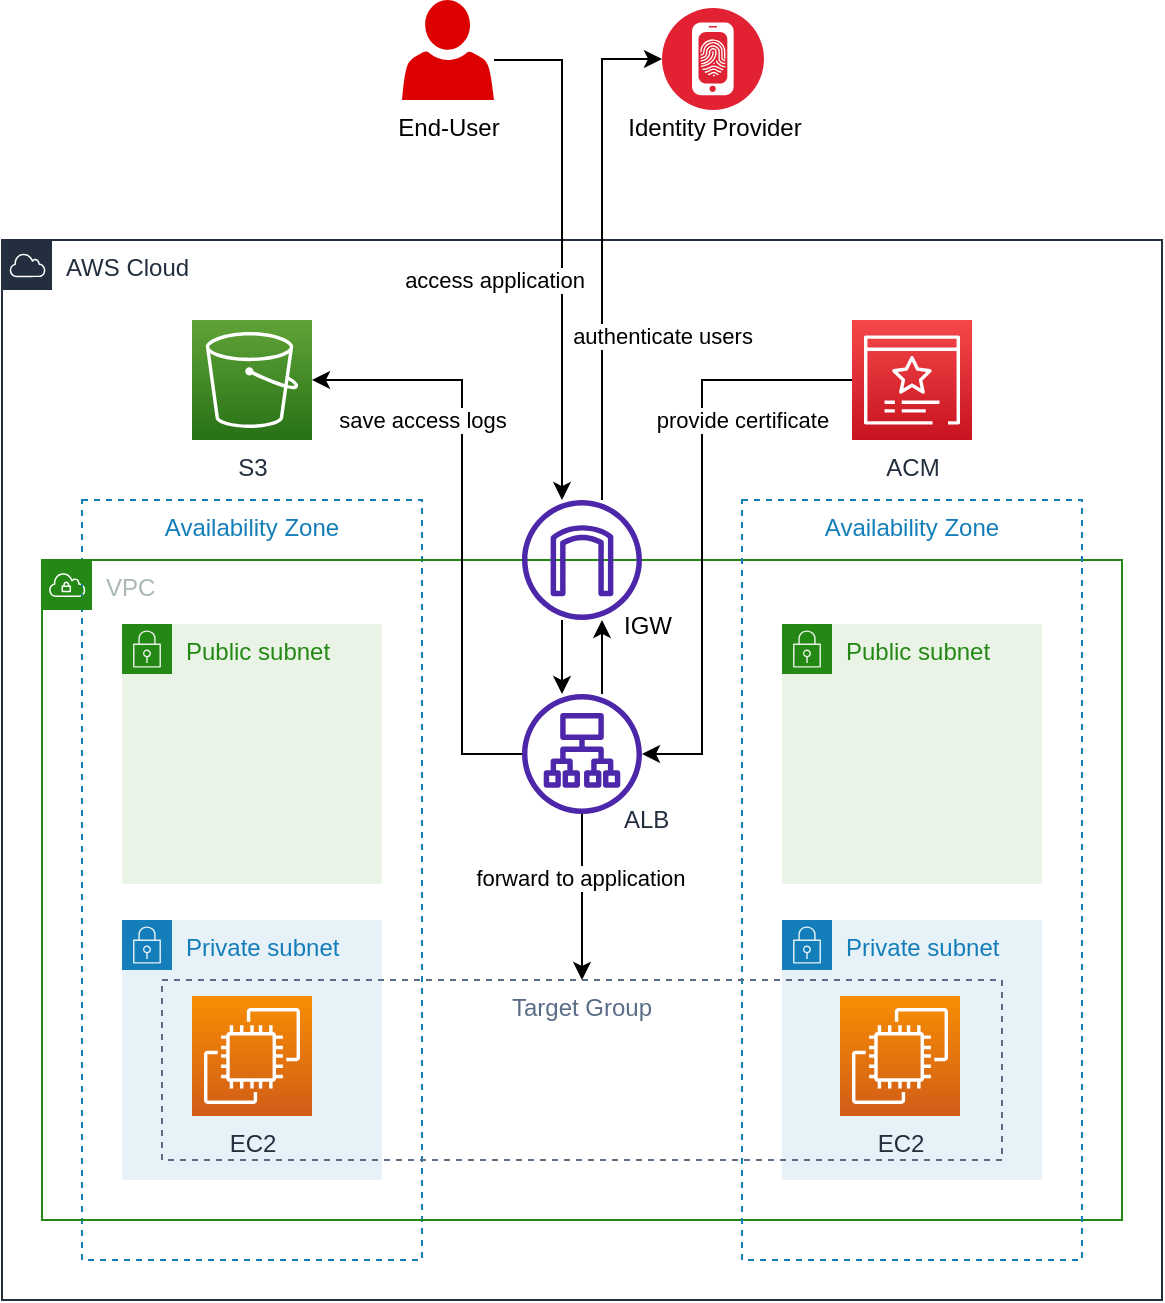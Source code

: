 <mxfile version="20.7.4" type="device"><diagram id="2pyYL34U28f_UCvVQH4k" name="Seite-1"><mxGraphModel dx="-1839" dy="1801" grid="1" gridSize="10" guides="1" tooltips="1" connect="1" arrows="1" fold="1" page="1" pageScale="1" pageWidth="1169" pageHeight="827" math="0" shadow="0"><root><mxCell id="0"/><mxCell id="1" parent="0"/><mxCell id="lRmxtw9xwGhiraFbsYv7-60" value="Private subnet" style="points=[[0,0],[0.25,0],[0.5,0],[0.75,0],[1,0],[1,0.25],[1,0.5],[1,0.75],[1,1],[0.75,1],[0.5,1],[0.25,1],[0,1],[0,0.75],[0,0.5],[0,0.25]];outlineConnect=0;gradientColor=none;html=1;whiteSpace=wrap;fontSize=12;fontStyle=0;container=1;pointerEvents=0;collapsible=0;recursiveResize=0;shape=mxgraph.aws4.group;grIcon=mxgraph.aws4.group_security_group;grStroke=0;strokeColor=#147EBA;fillColor=#E6F2F8;verticalAlign=top;align=left;spacingLeft=30;fontColor=#147EBA;dashed=0;" parent="1" vertex="1"><mxGeometry x="3910" y="-280" width="130" height="130" as="geometry"/></mxCell><mxCell id="lRmxtw9xwGhiraFbsYv7-62" value="Availability Zone" style="fillColor=none;strokeColor=#147EBA;dashed=1;verticalAlign=top;fontStyle=0;fontColor=#147EBA;" parent="1" vertex="1"><mxGeometry x="3890" y="-490" width="170" height="380" as="geometry"/></mxCell><mxCell id="lRmxtw9xwGhiraFbsYv7-64" value="EC2" style="sketch=0;points=[[0,0,0],[0.25,0,0],[0.5,0,0],[0.75,0,0],[1,0,0],[0,1,0],[0.25,1,0],[0.5,1,0],[0.75,1,0],[1,1,0],[0,0.25,0],[0,0.5,0],[0,0.75,0],[1,0.25,0],[1,0.5,0],[1,0.75,0]];outlineConnect=0;fontColor=#232F3E;gradientColor=#F78E04;gradientDirection=north;fillColor=#D05C17;strokeColor=#ffffff;dashed=0;verticalLabelPosition=bottom;verticalAlign=top;align=center;html=1;fontSize=12;fontStyle=0;aspect=fixed;shape=mxgraph.aws4.resourceIcon;resIcon=mxgraph.aws4.ec2;" parent="1" vertex="1"><mxGeometry x="3945" y="-242" width="60" height="60" as="geometry"/></mxCell><mxCell id="lRmxtw9xwGhiraFbsYv7-72" value="VPC" style="points=[[0,0],[0.25,0],[0.5,0],[0.75,0],[1,0],[1,0.25],[1,0.5],[1,0.75],[1,1],[0.75,1],[0.5,1],[0.25,1],[0,1],[0,0.75],[0,0.5],[0,0.25]];outlineConnect=0;gradientColor=none;html=1;whiteSpace=wrap;fontSize=12;fontStyle=0;container=1;pointerEvents=0;collapsible=0;recursiveResize=0;shape=mxgraph.aws4.group;grIcon=mxgraph.aws4.group_vpc;strokeColor=#248814;fillColor=none;verticalAlign=top;align=left;spacingLeft=30;fontColor=#AAB7B8;dashed=0;" parent="1" vertex="1"><mxGeometry x="3870" y="-460" width="540" height="330" as="geometry"/></mxCell><mxCell id="lRmxtw9xwGhiraFbsYv7-73" value="IGW" style="sketch=0;outlineConnect=0;gradientColor=none;fillColor=#4D27AA;strokeColor=none;dashed=0;verticalLabelPosition=bottom;verticalAlign=top;align=left;html=1;aspect=fixed;pointerEvents=1;shape=mxgraph.aws4.internet_gateway;shadow=0;labelPosition=right;spacing=-9;" parent="lRmxtw9xwGhiraFbsYv7-72" vertex="1"><mxGeometry x="240" y="-30" width="60" height="60" as="geometry"/></mxCell><mxCell id="lRmxtw9xwGhiraFbsYv7-75" value="AWS Cloud" style="points=[[0,0],[0.25,0],[0.5,0],[0.75,0],[1,0],[1,0.25],[1,0.5],[1,0.75],[1,1],[0.75,1],[0.5,1],[0.25,1],[0,1],[0,0.75],[0,0.5],[0,0.25]];outlineConnect=0;gradientColor=none;html=1;whiteSpace=wrap;fontSize=12;fontStyle=0;container=1;pointerEvents=0;collapsible=0;recursiveResize=0;shape=mxgraph.aws4.group;grIcon=mxgraph.aws4.group_aws_cloud;strokeColor=#232F3E;fillColor=none;verticalAlign=top;align=left;spacingLeft=30;fontColor=#232F3E;dashed=0;shadow=0;sketch=0;" parent="1" vertex="1"><mxGeometry x="3850" y="-620" width="580" height="530" as="geometry"/></mxCell><mxCell id="lRmxtw9xwGhiraFbsYv7-63" value="Availability Zone" style="fillColor=none;strokeColor=#147EBA;dashed=1;verticalAlign=top;fontStyle=0;fontColor=#147EBA;" parent="lRmxtw9xwGhiraFbsYv7-75" vertex="1"><mxGeometry x="370" y="130" width="170" height="380" as="geometry"/></mxCell><mxCell id="lRmxtw9xwGhiraFbsYv7-65" value="ALB" style="sketch=0;outlineConnect=0;fontColor=#232F3E;gradientColor=none;fillColor=#4D27AA;strokeColor=none;dashed=0;verticalLabelPosition=bottom;verticalAlign=top;align=left;html=1;fontSize=12;fontStyle=0;aspect=fixed;pointerEvents=1;shape=mxgraph.aws4.application_load_balancer;labelPosition=right;spacing=-9;" parent="lRmxtw9xwGhiraFbsYv7-75" vertex="1"><mxGeometry x="260" y="227" width="60" height="60" as="geometry"/></mxCell><mxCell id="Nim2ooXp-eyVJxYVRgSN-13" style="edgeStyle=orthogonalEdgeStyle;rounded=0;orthogonalLoop=1;jettySize=auto;html=1;" parent="lRmxtw9xwGhiraFbsYv7-75" source="Nim2ooXp-eyVJxYVRgSN-1" target="lRmxtw9xwGhiraFbsYv7-65" edge="1"><mxGeometry relative="1" as="geometry"><Array as="points"><mxPoint x="350" y="70"/><mxPoint x="350" y="257"/></Array></mxGeometry></mxCell><mxCell id="n4ZI-h1rWz0jh4UIumWI-2" value="provide certificate" style="edgeLabel;html=1;align=center;verticalAlign=middle;resizable=0;points=[];" vertex="1" connectable="0" parent="Nim2ooXp-eyVJxYVRgSN-13"><mxGeometry x="-0.335" y="1" relative="1" as="geometry"><mxPoint x="19" y="-2" as="offset"/></mxGeometry></mxCell><mxCell id="Nim2ooXp-eyVJxYVRgSN-1" value="ACM" style="sketch=0;points=[[0,0,0],[0.25,0,0],[0.5,0,0],[0.75,0,0],[1,0,0],[0,1,0],[0.25,1,0],[0.5,1,0],[0.75,1,0],[1,1,0],[0,0.25,0],[0,0.5,0],[0,0.75,0],[1,0.25,0],[1,0.5,0],[1,0.75,0]];outlineConnect=0;fontColor=#232F3E;gradientColor=#F54749;gradientDirection=north;fillColor=#C7131F;strokeColor=#ffffff;dashed=0;verticalLabelPosition=bottom;verticalAlign=top;align=center;html=1;fontSize=12;fontStyle=0;aspect=fixed;shape=mxgraph.aws4.resourceIcon;resIcon=mxgraph.aws4.certificate_manager_3;labelPosition=center;" parent="lRmxtw9xwGhiraFbsYv7-75" vertex="1"><mxGeometry x="425" y="40" width="60" height="60" as="geometry"/></mxCell><mxCell id="Nim2ooXp-eyVJxYVRgSN-10" value="S3" style="sketch=0;points=[[0,0,0],[0.25,0,0],[0.5,0,0],[0.75,0,0],[1,0,0],[0,1,0],[0.25,1,0],[0.5,1,0],[0.75,1,0],[1,1,0],[0,0.25,0],[0,0.5,0],[0,0.75,0],[1,0.25,0],[1,0.5,0],[1,0.75,0]];outlineConnect=0;fontColor=#232F3E;gradientColor=#60A337;gradientDirection=north;fillColor=#277116;strokeColor=#ffffff;dashed=0;verticalLabelPosition=bottom;verticalAlign=top;align=center;html=1;fontSize=12;fontStyle=0;aspect=fixed;shape=mxgraph.aws4.resourceIcon;resIcon=mxgraph.aws4.s3;labelPosition=center;" parent="lRmxtw9xwGhiraFbsYv7-75" vertex="1"><mxGeometry x="95" y="40" width="60" height="60" as="geometry"/></mxCell><mxCell id="Nim2ooXp-eyVJxYVRgSN-12" style="edgeStyle=orthogonalEdgeStyle;rounded=0;orthogonalLoop=1;jettySize=auto;html=1;entryX=1;entryY=0.5;entryDx=0;entryDy=0;entryPerimeter=0;" parent="lRmxtw9xwGhiraFbsYv7-75" source="lRmxtw9xwGhiraFbsYv7-65" target="Nim2ooXp-eyVJxYVRgSN-10" edge="1"><mxGeometry relative="1" as="geometry"><Array as="points"><mxPoint x="230" y="257"/><mxPoint x="230" y="70"/></Array></mxGeometry></mxCell><mxCell id="n4ZI-h1rWz0jh4UIumWI-1" value="save access logs" style="edgeLabel;html=1;align=center;verticalAlign=middle;resizable=0;points=[];" vertex="1" connectable="0" parent="Nim2ooXp-eyVJxYVRgSN-12"><mxGeometry x="0.294" y="-1" relative="1" as="geometry"><mxPoint x="-21" y="-8" as="offset"/></mxGeometry></mxCell><mxCell id="lRmxtw9xwGhiraFbsYv7-59" value="Public subnet" style="points=[[0,0],[0.25,0],[0.5,0],[0.75,0],[1,0],[1,0.25],[1,0.5],[1,0.75],[1,1],[0.75,1],[0.5,1],[0.25,1],[0,1],[0,0.75],[0,0.5],[0,0.25]];outlineConnect=0;gradientColor=none;html=1;whiteSpace=wrap;fontSize=12;fontStyle=0;container=1;pointerEvents=0;collapsible=0;recursiveResize=0;shape=mxgraph.aws4.group;grIcon=mxgraph.aws4.group_security_group;grStroke=0;strokeColor=#248814;fillColor=#E9F3E6;verticalAlign=top;align=left;spacingLeft=30;fontColor=#248814;dashed=0;" parent="lRmxtw9xwGhiraFbsYv7-75" vertex="1"><mxGeometry x="390" y="192" width="130" height="130" as="geometry"/></mxCell><mxCell id="lRmxtw9xwGhiraFbsYv7-61" value="Private subnet" style="points=[[0,0],[0.25,0],[0.5,0],[0.75,0],[1,0],[1,0.25],[1,0.5],[1,0.75],[1,1],[0.75,1],[0.5,1],[0.25,1],[0,1],[0,0.75],[0,0.5],[0,0.25]];outlineConnect=0;gradientColor=none;html=1;whiteSpace=wrap;fontSize=12;fontStyle=0;container=1;pointerEvents=0;collapsible=0;recursiveResize=0;shape=mxgraph.aws4.group;grIcon=mxgraph.aws4.group_security_group;grStroke=0;strokeColor=#147EBA;fillColor=#E6F2F8;verticalAlign=top;align=left;spacingLeft=30;fontColor=#147EBA;dashed=0;" parent="lRmxtw9xwGhiraFbsYv7-75" vertex="1"><mxGeometry x="390" y="340" width="130" height="130" as="geometry"/></mxCell><mxCell id="lRmxtw9xwGhiraFbsYv7-58" value="Public subnet" style="points=[[0,0],[0.25,0],[0.5,0],[0.75,0],[1,0],[1,0.25],[1,0.5],[1,0.75],[1,1],[0.75,1],[0.5,1],[0.25,1],[0,1],[0,0.75],[0,0.5],[0,0.25]];outlineConnect=0;gradientColor=none;html=1;whiteSpace=wrap;fontSize=12;fontStyle=0;container=1;pointerEvents=0;collapsible=0;recursiveResize=0;shape=mxgraph.aws4.group;grIcon=mxgraph.aws4.group_security_group;grStroke=0;strokeColor=#248814;fillColor=#E9F3E6;verticalAlign=top;align=left;spacingLeft=30;fontColor=#248814;dashed=0;" parent="lRmxtw9xwGhiraFbsYv7-75" vertex="1"><mxGeometry x="60" y="192" width="130" height="130" as="geometry"/></mxCell><mxCell id="lRmxtw9xwGhiraFbsYv7-66" value="Target Group" style="fillColor=none;strokeColor=#5A6C86;dashed=1;verticalAlign=top;fontStyle=0;fontColor=#5A6C86;" parent="1" vertex="1"><mxGeometry x="3930" y="-250" width="420" height="90" as="geometry"/></mxCell><mxCell id="lRmxtw9xwGhiraFbsYv7-68" style="edgeStyle=orthogonalEdgeStyle;rounded=0;orthogonalLoop=1;jettySize=auto;html=1;entryX=0.5;entryY=0;entryDx=0;entryDy=0;" parent="1" source="lRmxtw9xwGhiraFbsYv7-65" target="lRmxtw9xwGhiraFbsYv7-66" edge="1"><mxGeometry relative="1" as="geometry"><Array as="points"/></mxGeometry></mxCell><mxCell id="n4ZI-h1rWz0jh4UIumWI-6" value="forward to application" style="edgeLabel;html=1;align=center;verticalAlign=middle;resizable=0;points=[];" vertex="1" connectable="0" parent="lRmxtw9xwGhiraFbsYv7-68"><mxGeometry x="-0.233" y="-1" relative="1" as="geometry"><mxPoint as="offset"/></mxGeometry></mxCell><mxCell id="lRmxtw9xwGhiraFbsYv7-78" value="" style="edgeStyle=orthogonalEdgeStyle;rounded=0;orthogonalLoop=1;jettySize=auto;html=1;" parent="1" source="Nim2ooXp-eyVJxYVRgSN-7" target="lRmxtw9xwGhiraFbsYv7-73" edge="1"><mxGeometry relative="1" as="geometry"><Array as="points"><mxPoint x="4130" y="-710"/></Array><mxPoint x="3931.7" y="-713.712" as="sourcePoint"/></mxGeometry></mxCell><mxCell id="n4ZI-h1rWz0jh4UIumWI-3" value="access application" style="edgeLabel;html=1;align=center;verticalAlign=middle;resizable=0;points=[];" vertex="1" connectable="0" parent="lRmxtw9xwGhiraFbsYv7-78"><mxGeometry x="-0.203" y="-2" relative="1" as="geometry"><mxPoint x="-32" y="43" as="offset"/></mxGeometry></mxCell><mxCell id="lRmxtw9xwGhiraFbsYv7-83" style="edgeStyle=orthogonalEdgeStyle;rounded=0;orthogonalLoop=1;jettySize=auto;html=1;entryX=0;entryY=0.5;entryDx=0;entryDy=0;" parent="1" source="lRmxtw9xwGhiraFbsYv7-73" target="Nim2ooXp-eyVJxYVRgSN-6" edge="1"><mxGeometry relative="1" as="geometry"><Array as="points"><mxPoint x="4150" y="-710"/></Array><mxPoint x="4013" y="-670.86" as="targetPoint"/></mxGeometry></mxCell><mxCell id="n4ZI-h1rWz0jh4UIumWI-4" value="authenticate users" style="edgeLabel;html=1;align=center;verticalAlign=middle;resizable=0;points=[];" vertex="1" connectable="0" parent="lRmxtw9xwGhiraFbsYv7-83"><mxGeometry x="-0.344" y="1" relative="1" as="geometry"><mxPoint x="31" as="offset"/></mxGeometry></mxCell><mxCell id="lRmxtw9xwGhiraFbsYv7-74" value="" style="edgeStyle=orthogonalEdgeStyle;rounded=0;orthogonalLoop=1;jettySize=auto;html=1;labelBackgroundColor=none;" parent="1" source="lRmxtw9xwGhiraFbsYv7-73" target="lRmxtw9xwGhiraFbsYv7-65" edge="1"><mxGeometry relative="1" as="geometry"><Array as="points"><mxPoint x="4130" y="-410"/><mxPoint x="4130" y="-410"/></Array></mxGeometry></mxCell><mxCell id="lRmxtw9xwGhiraFbsYv7-67" value="EC2" style="sketch=0;points=[[0,0,0],[0.25,0,0],[0.5,0,0],[0.75,0,0],[1,0,0],[0,1,0],[0.25,1,0],[0.5,1,0],[0.75,1,0],[1,1,0],[0,0.25,0],[0,0.5,0],[0,0.75,0],[1,0.25,0],[1,0.5,0],[1,0.75,0]];outlineConnect=0;fontColor=#232F3E;gradientColor=#F78E04;gradientDirection=north;fillColor=#D05C17;strokeColor=#ffffff;dashed=0;verticalLabelPosition=bottom;verticalAlign=top;align=center;html=1;fontSize=12;fontStyle=0;aspect=fixed;shape=mxgraph.aws4.resourceIcon;resIcon=mxgraph.aws4.ec2;" parent="1" vertex="1"><mxGeometry x="4269" y="-242" width="60" height="60" as="geometry"/></mxCell><mxCell id="Nim2ooXp-eyVJxYVRgSN-6" value="&lt;font&gt;Identity Provider&lt;/font&gt;" style="image;aspect=fixed;perimeter=ellipsePerimeter;html=1;align=center;shadow=0;dashed=0;fontColor=#000000;labelBackgroundColor=none;fontSize=12;spacingTop=3;image=img/lib/ibm/security/identity_provider.svg;spacing=-6;" parent="1" vertex="1"><mxGeometry x="4180" y="-736" width="51" height="51" as="geometry"/></mxCell><mxCell id="Nim2ooXp-eyVJxYVRgSN-7" value="End-User" style="sketch=0;pointerEvents=1;shadow=0;dashed=0;html=1;strokeColor=none;labelPosition=center;verticalLabelPosition=bottom;verticalAlign=top;outlineConnect=0;align=center;shape=mxgraph.office.users.user;fillColor=#dd0000;spacing=2;" parent="1" vertex="1"><mxGeometry x="4050" y="-740" width="46" height="50" as="geometry"/></mxCell><mxCell id="n4ZI-h1rWz0jh4UIumWI-5" style="edgeStyle=orthogonalEdgeStyle;rounded=0;orthogonalLoop=1;jettySize=auto;html=1;" edge="1" parent="1" source="lRmxtw9xwGhiraFbsYv7-65" target="lRmxtw9xwGhiraFbsYv7-73"><mxGeometry relative="1" as="geometry"><Array as="points"><mxPoint x="4150" y="-410"/><mxPoint x="4150" y="-410"/></Array></mxGeometry></mxCell></root></mxGraphModel></diagram></mxfile>